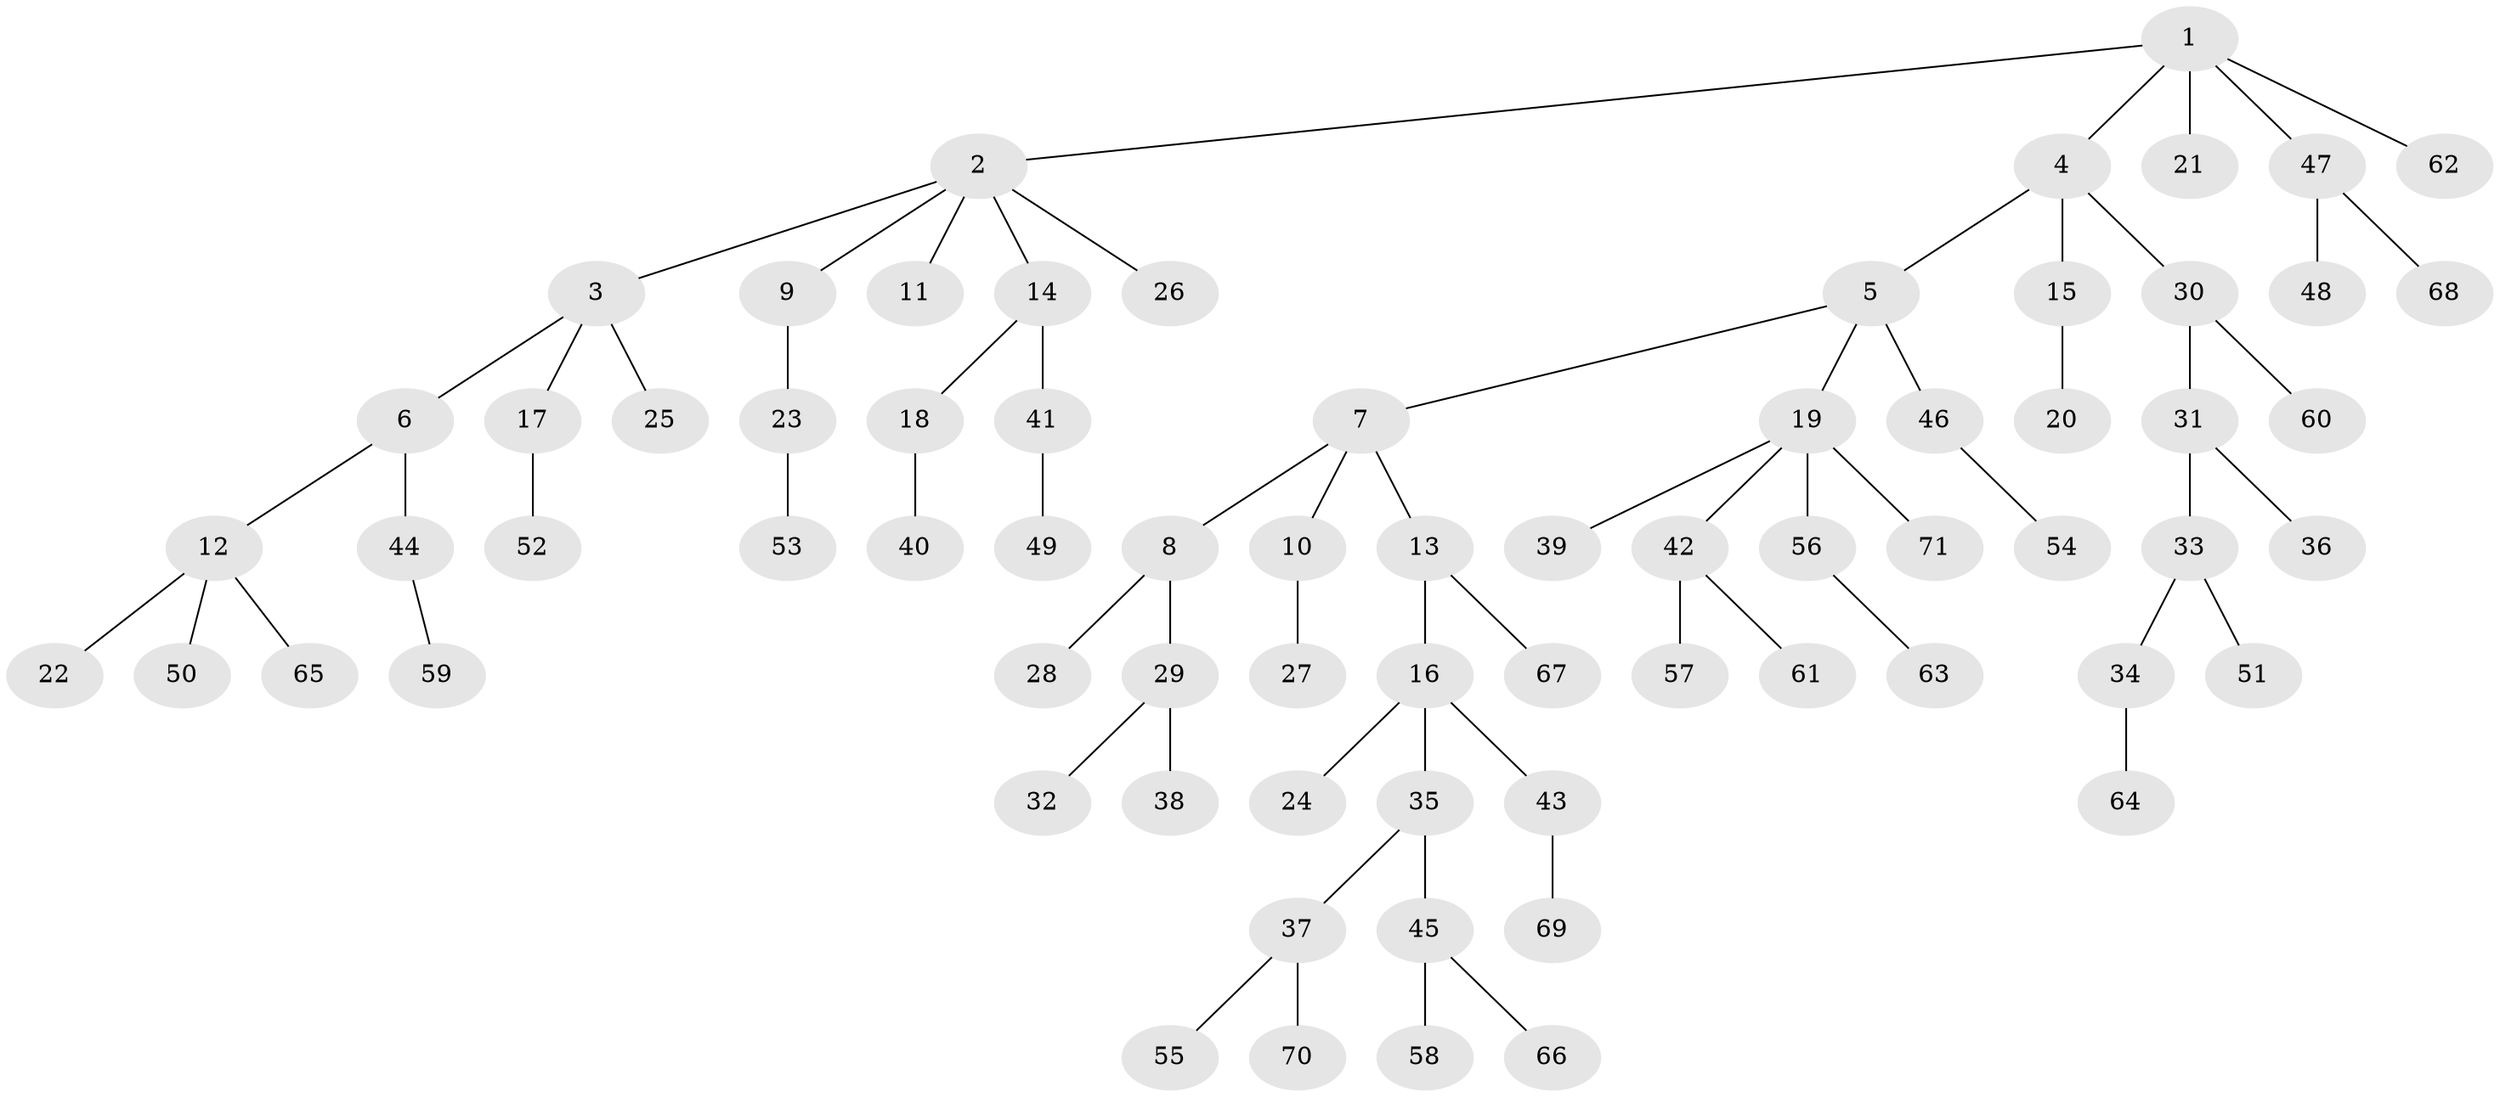 // Generated by graph-tools (version 1.1) at 2025/53/03/09/25 04:53:14]
// undirected, 71 vertices, 70 edges
graph export_dot {
graph [start="1"]
  node [color=gray90,style=filled];
  1;
  2;
  3;
  4;
  5;
  6;
  7;
  8;
  9;
  10;
  11;
  12;
  13;
  14;
  15;
  16;
  17;
  18;
  19;
  20;
  21;
  22;
  23;
  24;
  25;
  26;
  27;
  28;
  29;
  30;
  31;
  32;
  33;
  34;
  35;
  36;
  37;
  38;
  39;
  40;
  41;
  42;
  43;
  44;
  45;
  46;
  47;
  48;
  49;
  50;
  51;
  52;
  53;
  54;
  55;
  56;
  57;
  58;
  59;
  60;
  61;
  62;
  63;
  64;
  65;
  66;
  67;
  68;
  69;
  70;
  71;
  1 -- 2;
  1 -- 4;
  1 -- 21;
  1 -- 47;
  1 -- 62;
  2 -- 3;
  2 -- 9;
  2 -- 11;
  2 -- 14;
  2 -- 26;
  3 -- 6;
  3 -- 17;
  3 -- 25;
  4 -- 5;
  4 -- 15;
  4 -- 30;
  5 -- 7;
  5 -- 19;
  5 -- 46;
  6 -- 12;
  6 -- 44;
  7 -- 8;
  7 -- 10;
  7 -- 13;
  8 -- 28;
  8 -- 29;
  9 -- 23;
  10 -- 27;
  12 -- 22;
  12 -- 50;
  12 -- 65;
  13 -- 16;
  13 -- 67;
  14 -- 18;
  14 -- 41;
  15 -- 20;
  16 -- 24;
  16 -- 35;
  16 -- 43;
  17 -- 52;
  18 -- 40;
  19 -- 39;
  19 -- 42;
  19 -- 56;
  19 -- 71;
  23 -- 53;
  29 -- 32;
  29 -- 38;
  30 -- 31;
  30 -- 60;
  31 -- 33;
  31 -- 36;
  33 -- 34;
  33 -- 51;
  34 -- 64;
  35 -- 37;
  35 -- 45;
  37 -- 55;
  37 -- 70;
  41 -- 49;
  42 -- 57;
  42 -- 61;
  43 -- 69;
  44 -- 59;
  45 -- 58;
  45 -- 66;
  46 -- 54;
  47 -- 48;
  47 -- 68;
  56 -- 63;
}
